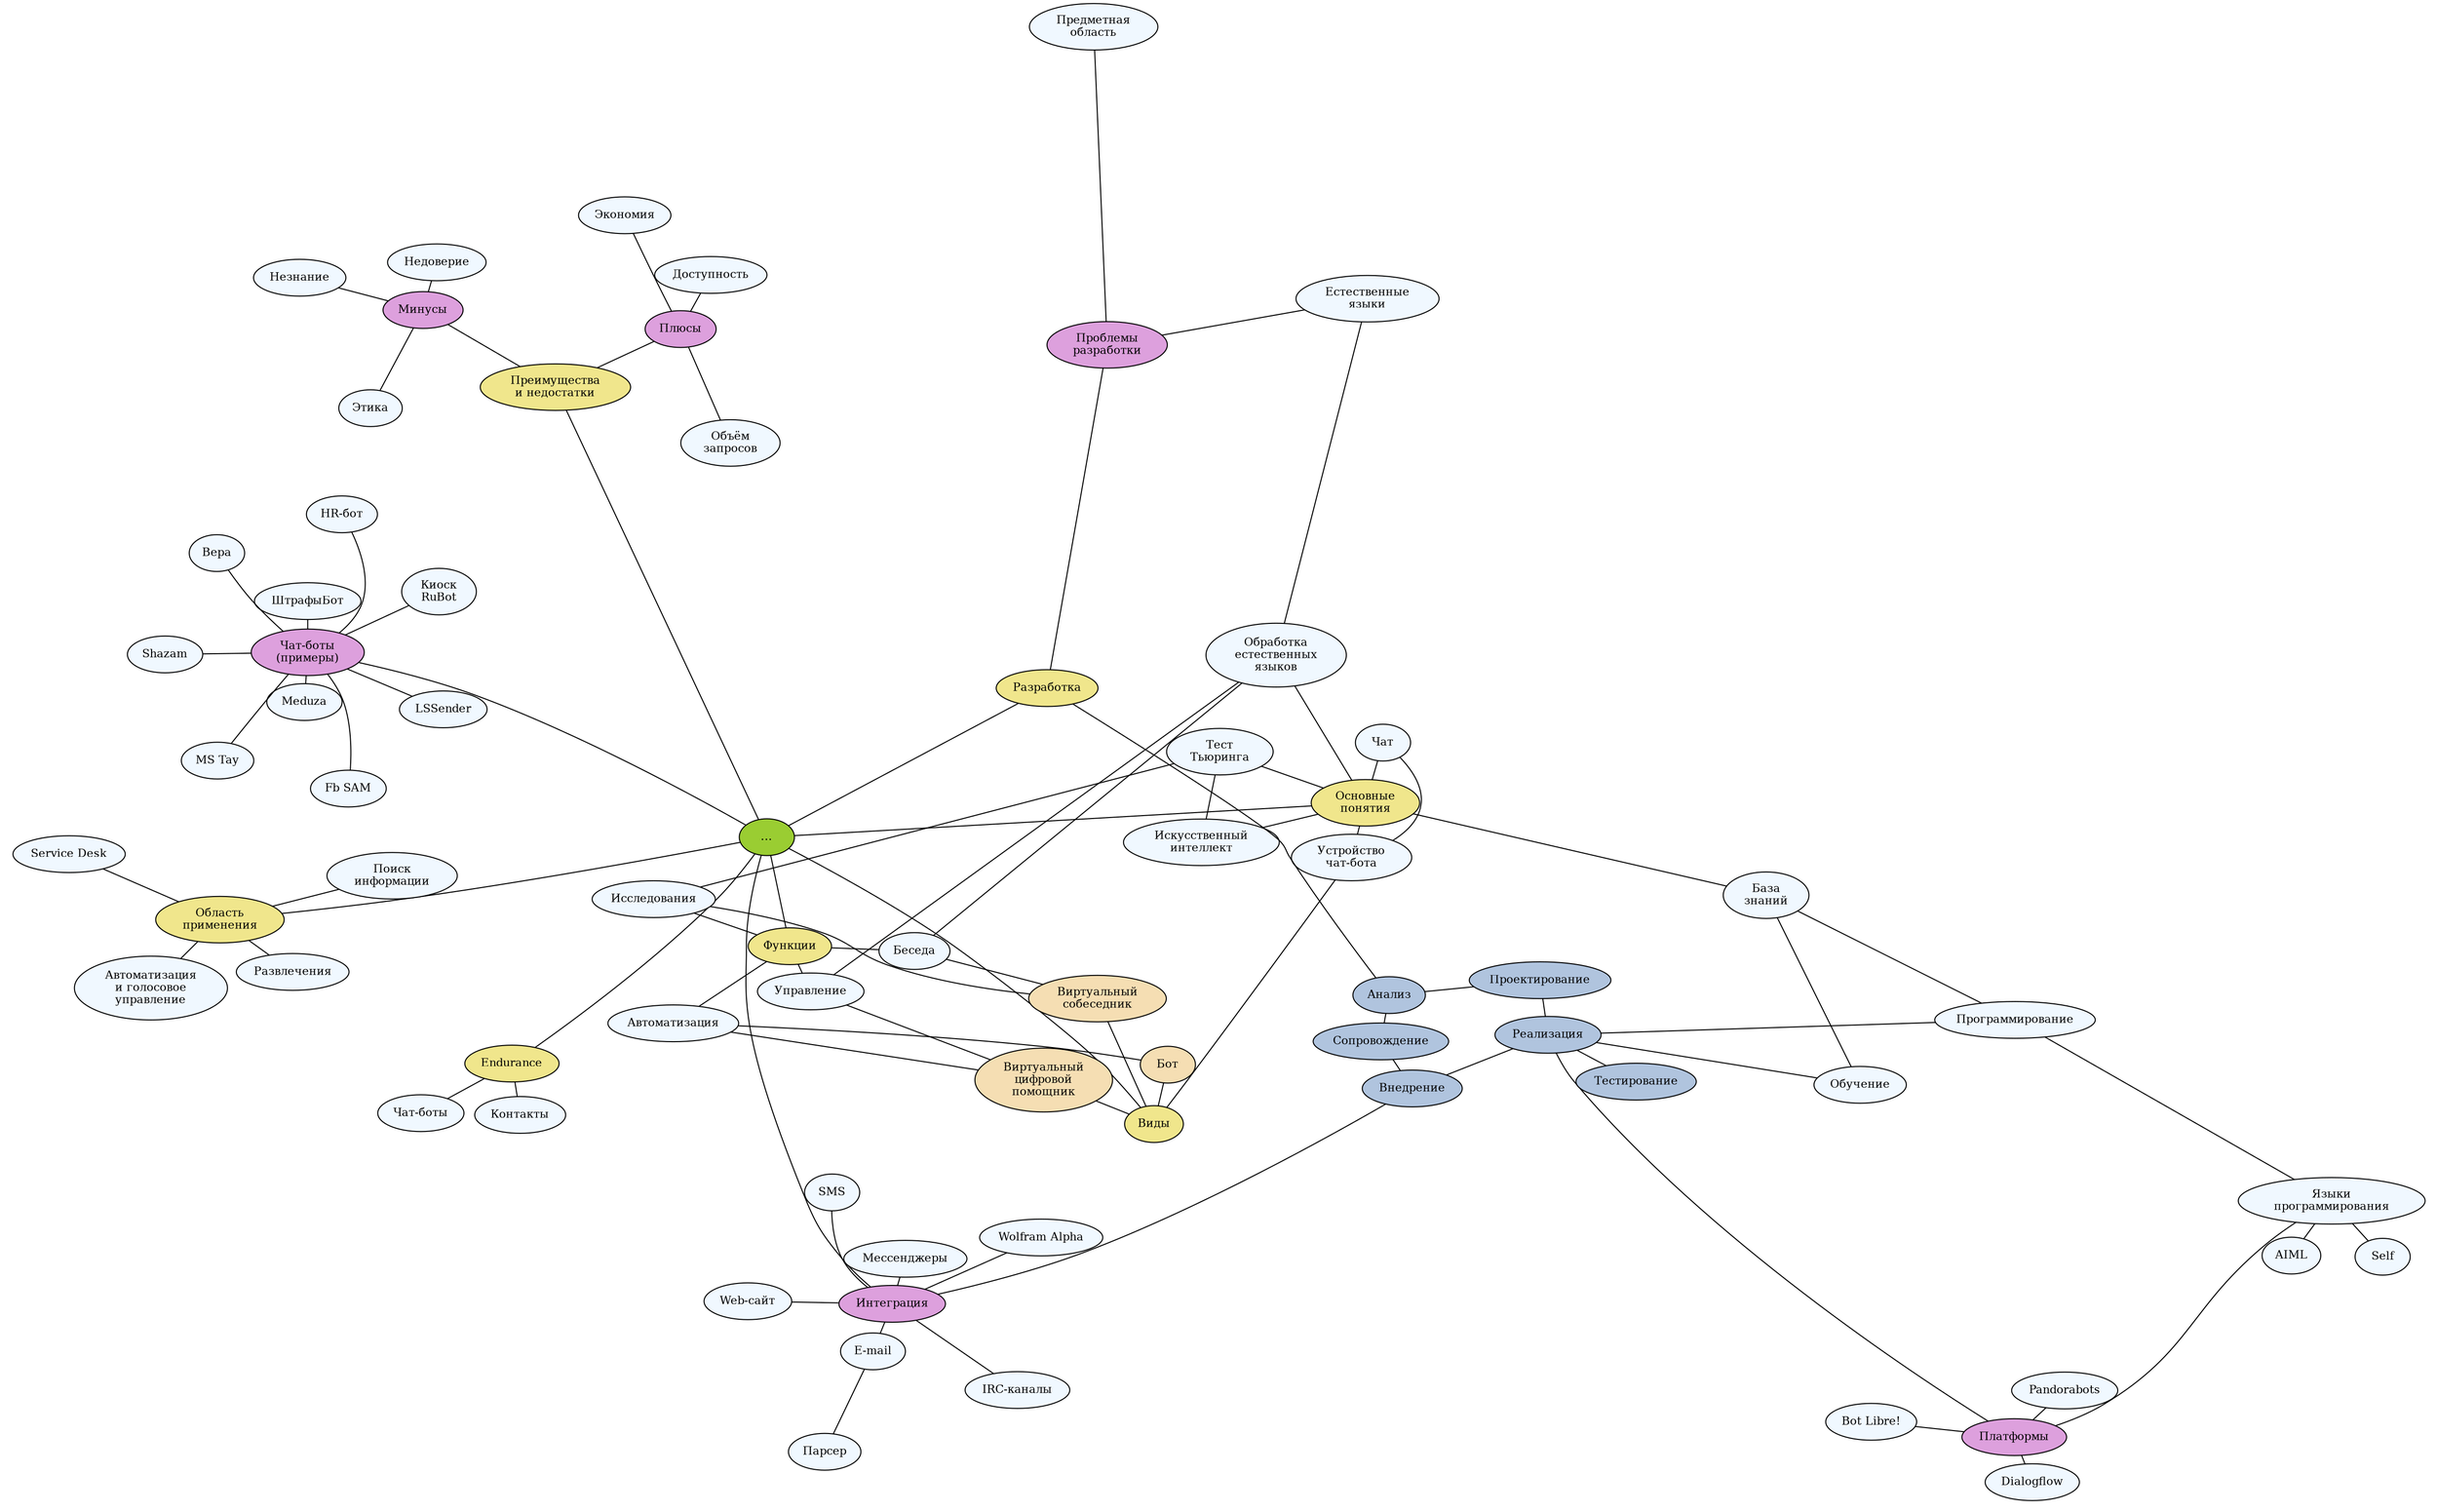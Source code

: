 graph examples {

// Configuration

graph [
center = true,
charset = "UTF-8",
label = "",
labelloc = "t",
labeljust = "c",
fontsize = 13,
style = invis,
layout = fdp,
splines = true
];

node [
fontsize = 11,
style = filled,
fillcolor = AliceBlue
];

edge [
style = solid
];

// Nodes

all [label = "..." fillcolor = YellowGreen];
examples [label = "Чат-боты\n(примеры)" fillcolor = Plum];

basics [label = "Основные\nпонятия" fillcolor = Khaki];
types [label = "Виды" fillcolor = Khaki];
functions [label = "Функции" fillcolor = Khaki];
development [label = "Разработка" fillcolor = Khaki];
benefits [label = "Преимущества\nи недостатки" fillcolor = Khaki];
applications [label = "Область\nприменения" fillcolor = Khaki];
endurance [label = "Endurance" fillcolor = Khaki];

talk [label = "Беседа"];
automation [label = "Автоматизация"];
control [label = "Управление"];
research [label = "Исследования"];

ibot [label = "Бот" fillcolor = Wheat];
chatbot [label = "Виртуальный\nсобеседник" fillcolor = Wheat];
VDA [label = "Виртуальный\nцифровой\nпомощник" fillcolor = Wheat];

knowledge_base [label = "База\nзнаний"];
AI [label = "Искусственный\nинтеллект"];
NLP [label = "Обработка\nестественных\nязыков"];
principles [label = "Устройство\nчат-бота"];

issues [label = "Проблемы\nразработки" fillcolor = Plum];
integration [label = "Интеграция" fillcolor = Plum];
platforms [label = "Платформы" fillcolor = Plum];

pros [label = "Плюсы" fillcolor = Plum];
cons [label = "Минусы" fillcolor = Plum];

analysis [label = "Анализ" fillcolor = LightSteelBlue];
planning [label = "Проектирование" fillcolor = LightSteelBlue];
implementation [label = "Реализация" fillcolor = LightSteelBlue];
testing [label = "Тестирование" fillcolor = LightSteelBlue];
deployment [label = "Внедрение" fillcolor = LightSteelBlue];
maintenance [label = "Сопровождение" fillcolor = LightSteelBlue];

coding [label = "Программирование"];
training [label = "Обучение"];
languages [label = "Языки\nпрограммирования"];
turing [label = "Тест\nТьюринга"];

// Edges

all -- basics;
all -- types;
all -- functions;
all -- examples;
all -- development;
all -- integration;
all -- benefits;
all -- applications;
all -- endurance;

subgraph cluster_benefits {
    benefits -- pros;
    benefits -- cons;

    pros -- "Объём\nзапросов";
    pros -- "Доступность";
    pros -- "Экономия";

    cons -- "Недоверие";
    cons -- "Незнание";
    cons -- "Этика";
};

subgraph cluster_basics {
    basics -- AI;
    basics -- NLP;
    basics -- principles;

    //basics -- chatbot;
    //basics -- ibot;
    //basics -- VDA;
    basics -- turing;
    basics -- "Чат";
};
basics -- knowledge_base;

principles -- "Чат";
AI -- turing;
research -- turing;
//AI -- chatbot;

subgraph cluster_examples {
    examples -- "Meduza";
    examples -- "Fb SAM";
    examples -- "Shazam";
    examples -- "HR-бот";
    examples -- "ШтрафыБот";
    examples -- "Вера";
    examples -- "Киоск\nRuBot";
    examples -- "LSSender";
    examples -- "MS Tay";
};

subgraph cluster_types {
    types -- chatbot;
    types -- ibot;
    types -- VDA;
    //types -- functions;
};

subgraph cluster_functions {
    functions -- talk;
    functions -- automation;
    functions -- control;
    functions -- research;
};

talk -- chatbot;
automation -- ibot;
automation -- VDA;
control -- VDA;
research -- chatbot;

types -- principles;

NLP -- control;
NLP -- talk;

development -- analysis;
//development -- planning;
//development -- implementation;
//development -- testing;
//development -- deployment;
//development -- maintenance;
development -- issues;
//issues -- NLP;
issues -- "Предметная\nобласть";
issues -- "Естественные\nязыки";
"Естественные\nязыки" -- NLP;

// Development cycle
subgraph cluster_development {
    //all -- development;
    maintenance -- analysis;
    analysis -- planning;
    planning -- implementation;
    implementation -- testing;
    implementation -- deployment;
    deployment -- maintenance;
};

implementation -- coding;
implementation -- platforms;
implementation -- training;

training -- knowledge_base;
coding -- knowledge_base;

coding -- languages;
platforms -- languages;

subgraph cluster_languages {
    languages -- "AIML";
    languages -- "Self";
};

deployment -- integration;
//deployment -- platforms;

subgraph cluster_platforms {
    platforms -- "Bot Libre!";
    platforms -- "Pandorabots";
    platforms -- "Dialogflow";
};

subgraph cluster_integration {
    integration -- "Мессенджеры";
    integration -- "E-mail";
    integration -- "SMS";
    integration -- "Web-сайт";
    integration -- "Wolfram Alpha";
    integration -- "IRC-каналы";
    "E-mail" -- "Парсер";
};

subgraph cluster_applications {
    //applications -- deployment;
    applications -- "Развлечения";
    applications -- "Service Desk";
    applications -- "Поиск\nинформации";
    applications -- "Автоматизация\nи голосовое\nуправление";
};

subgraph cluster_endurance {
    endurance -- "Чат-боты";
    endurance -- "Контакты";
};
}

// vim: si et ts=4 sw=4:
